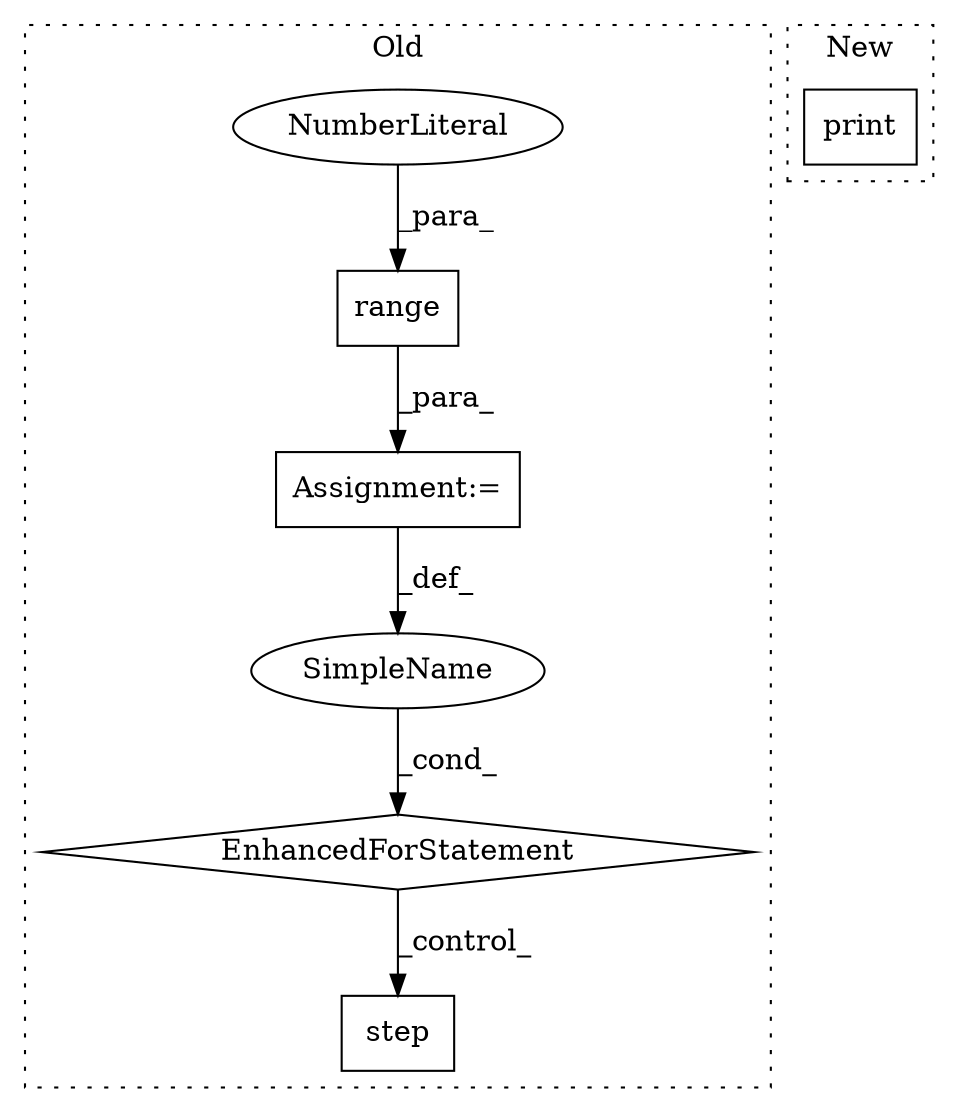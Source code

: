 digraph G {
subgraph cluster0 {
1 [label="step" a="32" s="2190" l="6" shape="box"];
3 [label="Assignment:=" a="7" s="1674,1754" l="61,2" shape="box"];
4 [label="EnhancedForStatement" a="70" s="1674,1754" l="61,2" shape="diamond"];
5 [label="SimpleName" a="42" s="1739" l="2" shape="ellipse"];
6 [label="range" a="32" s="1744,1753" l="6,1" shape="box"];
7 [label="NumberLiteral" a="34" s="1750" l="3" shape="ellipse"];
label = "Old";
style="dotted";
}
subgraph cluster1 {
2 [label="print" a="32" s="3111,3133" l="6,1" shape="box"];
label = "New";
style="dotted";
}
3 -> 5 [label="_def_"];
4 -> 1 [label="_control_"];
5 -> 4 [label="_cond_"];
6 -> 3 [label="_para_"];
7 -> 6 [label="_para_"];
}